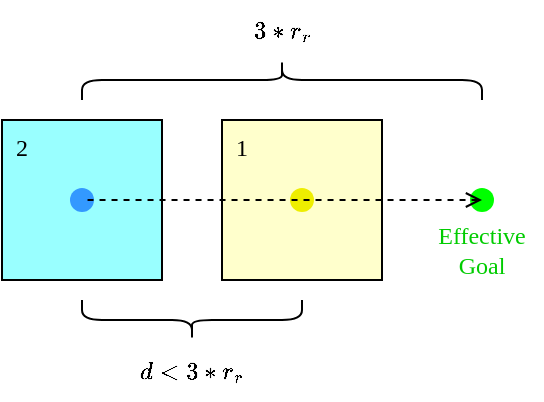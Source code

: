 <mxfile version="19.0.3" type="device"><diagram id="KoHmciPzFBtzk96pcr7A" name="Page-1"><mxGraphModel dx="677" dy="418" grid="1" gridSize="10" guides="1" tooltips="1" connect="1" arrows="1" fold="1" page="1" pageScale="1" pageWidth="850" pageHeight="1100" math="1" shadow="0"><root><mxCell id="0"/><mxCell id="1" parent="0"/><mxCell id="t6tMxYtpQyOR72VxPJDY-32" value="" style="shape=waypoint;sketch=0;fillStyle=solid;size=6;pointerEvents=1;points=[];fillColor=#CCCC00;resizable=0;rotatable=0;perimeter=centerPerimeter;snapToPoint=1;fontFamily=Comptuer Modern;fontSource=http%3A%2F%2Fmirrors.ctan.org%2Ffonts%2Fcm-unicode%2Ffonts%2Fotf%2Fcmunbxo.otf;strokeColor=#00FF00;strokeWidth=4;" vertex="1" parent="1"><mxGeometry x="500" y="220" width="40" height="40" as="geometry"/></mxCell><mxCell id="t6tMxYtpQyOR72VxPJDY-16" value="" style="shape=curlyBracket;whiteSpace=wrap;html=1;rounded=1;fontFamily=Comptuer Modern;fontSource=http%3A%2F%2Fmirrors.ctan.org%2Ffonts%2Fcm-unicode%2Ffonts%2Fotf%2Fcmunbxo.otf;fontColor=#00CC00;strokeColor=#000000;strokeWidth=1;fillColor=#CCCC00;rotation=90;" vertex="1" parent="1"><mxGeometry x="410" y="80" width="20" height="200" as="geometry"/></mxCell><mxCell id="t6tMxYtpQyOR72VxPJDY-22" value="&lt;font color=&quot;#000000&quot;&gt;\(3*r_r\)&lt;/font&gt;" style="text;html=1;strokeColor=none;fillColor=none;align=center;verticalAlign=middle;whiteSpace=wrap;rounded=0;fontFamily=Comptuer Modern;fontSource=http%3A%2F%2Fmirrors.ctan.org%2Ffonts%2Fcm-unicode%2Ffonts%2Fotf%2Fcmunbxo.otf;fontColor=#00CC00;rotation=0;" vertex="1" parent="1"><mxGeometry x="390" y="140" width="60" height="30" as="geometry"/></mxCell><mxCell id="t6tMxYtpQyOR72VxPJDY-34" value="" style="shape=curlyBracket;whiteSpace=wrap;html=1;rounded=1;fontFamily=Comptuer Modern;fontSource=http%3A%2F%2Fmirrors.ctan.org%2Ffonts%2Fcm-unicode%2Ffonts%2Fotf%2Fcmunbxo.otf;fontColor=#00CC00;strokeColor=#000000;strokeWidth=1;fillColor=#CCCC00;rotation=-90;" vertex="1" parent="1"><mxGeometry x="365" y="245" width="20" height="110" as="geometry"/></mxCell><mxCell id="t6tMxYtpQyOR72VxPJDY-35" value="&lt;font color=&quot;#000000&quot;&gt;\(d&amp;lt;3*r_r\)&lt;/font&gt;" style="text;html=1;strokeColor=none;fillColor=none;align=center;verticalAlign=middle;whiteSpace=wrap;rounded=0;fontFamily=Comptuer Modern;fontSource=http%3A%2F%2Fmirrors.ctan.org%2Ffonts%2Fcm-unicode%2Ffonts%2Fotf%2Fcmunbxo.otf;fontColor=#00CC00;rotation=0;" vertex="1" parent="1"><mxGeometry x="345" y="310" width="60" height="30" as="geometry"/></mxCell><mxCell id="t6tMxYtpQyOR72VxPJDY-28" value="&lt;div style=&quot;&quot;&gt;&lt;span style=&quot;background-color: initial;&quot;&gt;2&lt;/span&gt;&lt;/div&gt;" style="whiteSpace=wrap;html=1;aspect=fixed;fontFamily=Comptuer Modern;fontSource=http%3A%2F%2Fmirrors.ctan.org%2Ffonts%2Fcm-unicode%2Ffonts%2Fotf%2Fcmunbxo.otf;verticalAlign=top;fillColor=#99FFFF;align=left;spacingLeft=5;" vertex="1" parent="1"><mxGeometry x="280" y="200" width="80" height="80" as="geometry"/></mxCell><mxCell id="t6tMxYtpQyOR72VxPJDY-29" value="" style="shape=waypoint;sketch=0;fillStyle=solid;size=6;pointerEvents=1;points=[];fillColor=#CCCC00;resizable=0;rotatable=0;perimeter=centerPerimeter;snapToPoint=1;fontFamily=Comptuer Modern;fontSource=http%3A%2F%2Fmirrors.ctan.org%2Ffonts%2Fcm-unicode%2Ffonts%2Fotf%2Fcmunbxo.otf;strokeColor=#3399FF;strokeWidth=4;" vertex="1" parent="1"><mxGeometry x="300" y="220" width="40" height="40" as="geometry"/></mxCell><mxCell id="t6tMxYtpQyOR72VxPJDY-3" value="1" style="whiteSpace=wrap;html=1;aspect=fixed;fontFamily=Comptuer Modern;fontSource=http%3A%2F%2Fmirrors.ctan.org%2Ffonts%2Fcm-unicode%2Ffonts%2Fotf%2Fcmunbxo.otf;verticalAlign=top;fillColor=#FFFFCC;align=left;spacingLeft=5;" vertex="1" parent="1"><mxGeometry x="390" y="200" width="80" height="80" as="geometry"/></mxCell><mxCell id="t6tMxYtpQyOR72VxPJDY-4" value="" style="shape=waypoint;sketch=0;fillStyle=solid;size=6;pointerEvents=1;points=[];fillColor=#CCCC00;resizable=0;rotatable=0;perimeter=centerPerimeter;snapToPoint=1;fontFamily=Comptuer Modern;fontSource=http%3A%2F%2Fmirrors.ctan.org%2Ffonts%2Fcm-unicode%2Ffonts%2Fotf%2Fcmunbxo.otf;strokeColor=#EEEE00;strokeWidth=4;" vertex="1" parent="1"><mxGeometry x="410" y="220" width="40" height="40" as="geometry"/></mxCell><mxCell id="t6tMxYtpQyOR72VxPJDY-33" value="" style="endArrow=none;dashed=1;html=1;rounded=0;fontFamily=Comptuer Modern;fontSource=http%3A%2F%2Fmirrors.ctan.org%2Ffonts%2Fcm-unicode%2Ffonts%2Fotf%2Fcmunbxo.otf;fontColor=#007FFF;entryX=0.532;entryY=0.579;entryDx=0;entryDy=0;entryPerimeter=0;exitX=0.461;exitY=0.564;exitDx=0;exitDy=0;exitPerimeter=0;startArrow=open;startFill=0;" edge="1" parent="1" source="t6tMxYtpQyOR72VxPJDY-32" target="t6tMxYtpQyOR72VxPJDY-29"><mxGeometry width="50" height="50" relative="1" as="geometry"><mxPoint x="290" y="320" as="sourcePoint"/><mxPoint x="340" y="270" as="targetPoint"/></mxGeometry></mxCell><mxCell id="t6tMxYtpQyOR72VxPJDY-36" value="&lt;font color=&quot;#00cc00&quot;&gt;Effective Goal&lt;/font&gt;" style="text;html=1;strokeColor=none;fillColor=none;align=center;verticalAlign=middle;whiteSpace=wrap;rounded=0;labelBackgroundColor=#FFFFFF;fontFamily=Comptuer Modern;fontSource=http%3A%2F%2Fmirrors.ctan.org%2Ffonts%2Fcm-unicode%2Ffonts%2Fotf%2Fcmunbxo.otf;fontColor=#007FFF;" vertex="1" parent="1"><mxGeometry x="490" y="250" width="60" height="30" as="geometry"/></mxCell></root></mxGraphModel></diagram></mxfile>